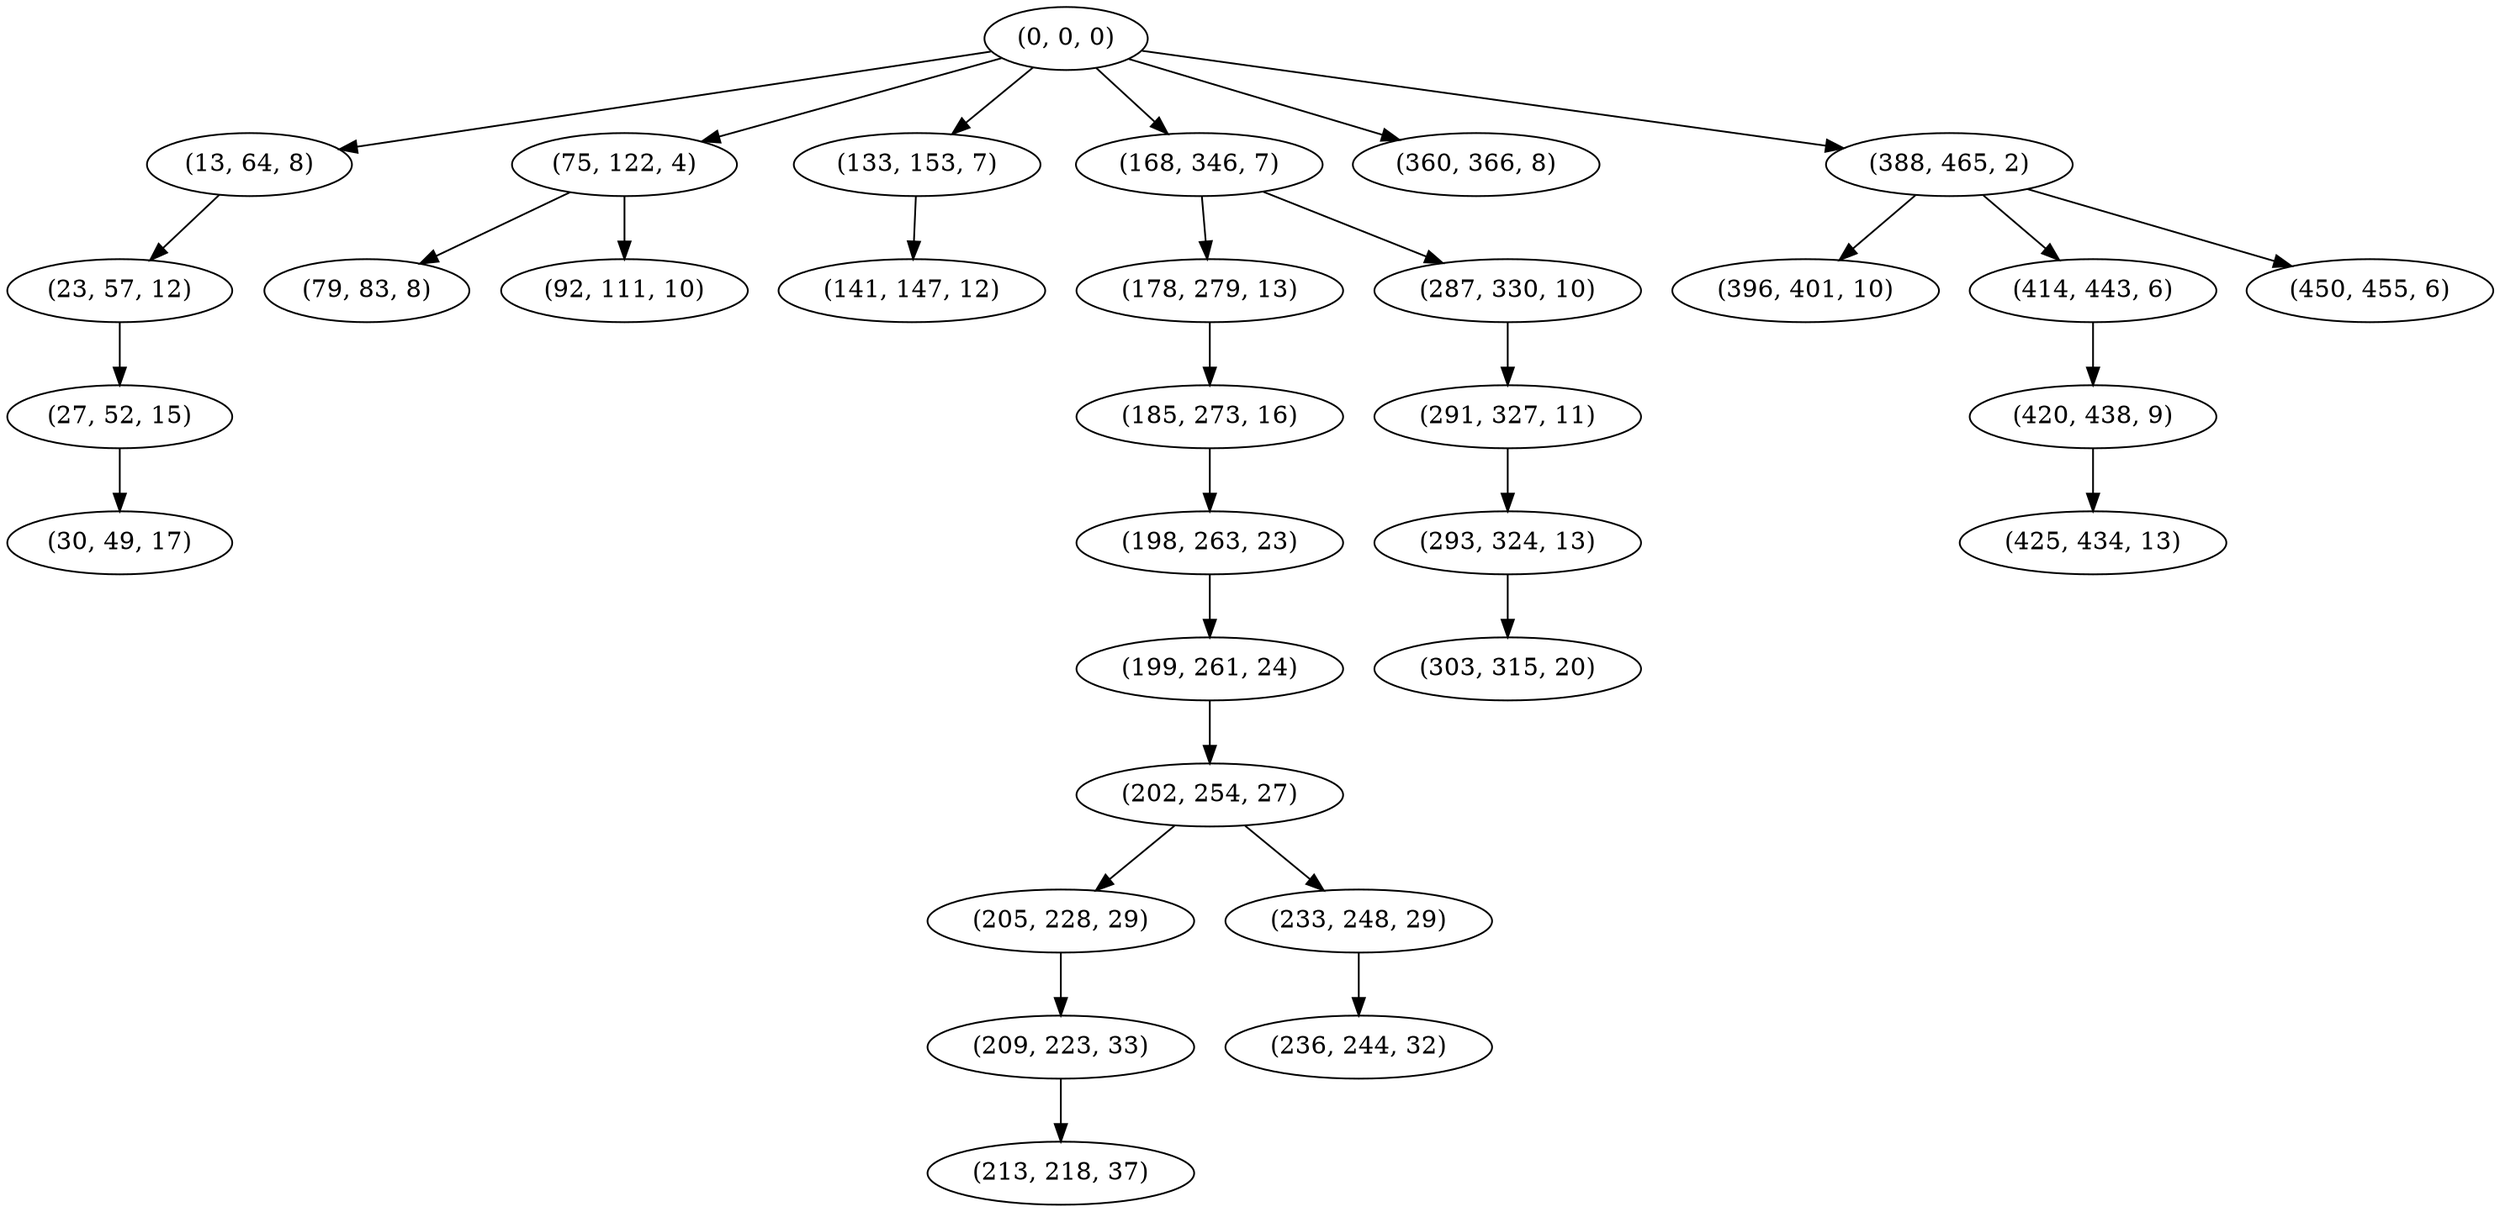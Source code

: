 digraph tree {
    "(0, 0, 0)";
    "(13, 64, 8)";
    "(23, 57, 12)";
    "(27, 52, 15)";
    "(30, 49, 17)";
    "(75, 122, 4)";
    "(79, 83, 8)";
    "(92, 111, 10)";
    "(133, 153, 7)";
    "(141, 147, 12)";
    "(168, 346, 7)";
    "(178, 279, 13)";
    "(185, 273, 16)";
    "(198, 263, 23)";
    "(199, 261, 24)";
    "(202, 254, 27)";
    "(205, 228, 29)";
    "(209, 223, 33)";
    "(213, 218, 37)";
    "(233, 248, 29)";
    "(236, 244, 32)";
    "(287, 330, 10)";
    "(291, 327, 11)";
    "(293, 324, 13)";
    "(303, 315, 20)";
    "(360, 366, 8)";
    "(388, 465, 2)";
    "(396, 401, 10)";
    "(414, 443, 6)";
    "(420, 438, 9)";
    "(425, 434, 13)";
    "(450, 455, 6)";
    "(0, 0, 0)" -> "(13, 64, 8)";
    "(0, 0, 0)" -> "(75, 122, 4)";
    "(0, 0, 0)" -> "(133, 153, 7)";
    "(0, 0, 0)" -> "(168, 346, 7)";
    "(0, 0, 0)" -> "(360, 366, 8)";
    "(0, 0, 0)" -> "(388, 465, 2)";
    "(13, 64, 8)" -> "(23, 57, 12)";
    "(23, 57, 12)" -> "(27, 52, 15)";
    "(27, 52, 15)" -> "(30, 49, 17)";
    "(75, 122, 4)" -> "(79, 83, 8)";
    "(75, 122, 4)" -> "(92, 111, 10)";
    "(133, 153, 7)" -> "(141, 147, 12)";
    "(168, 346, 7)" -> "(178, 279, 13)";
    "(168, 346, 7)" -> "(287, 330, 10)";
    "(178, 279, 13)" -> "(185, 273, 16)";
    "(185, 273, 16)" -> "(198, 263, 23)";
    "(198, 263, 23)" -> "(199, 261, 24)";
    "(199, 261, 24)" -> "(202, 254, 27)";
    "(202, 254, 27)" -> "(205, 228, 29)";
    "(202, 254, 27)" -> "(233, 248, 29)";
    "(205, 228, 29)" -> "(209, 223, 33)";
    "(209, 223, 33)" -> "(213, 218, 37)";
    "(233, 248, 29)" -> "(236, 244, 32)";
    "(287, 330, 10)" -> "(291, 327, 11)";
    "(291, 327, 11)" -> "(293, 324, 13)";
    "(293, 324, 13)" -> "(303, 315, 20)";
    "(388, 465, 2)" -> "(396, 401, 10)";
    "(388, 465, 2)" -> "(414, 443, 6)";
    "(388, 465, 2)" -> "(450, 455, 6)";
    "(414, 443, 6)" -> "(420, 438, 9)";
    "(420, 438, 9)" -> "(425, 434, 13)";
}
